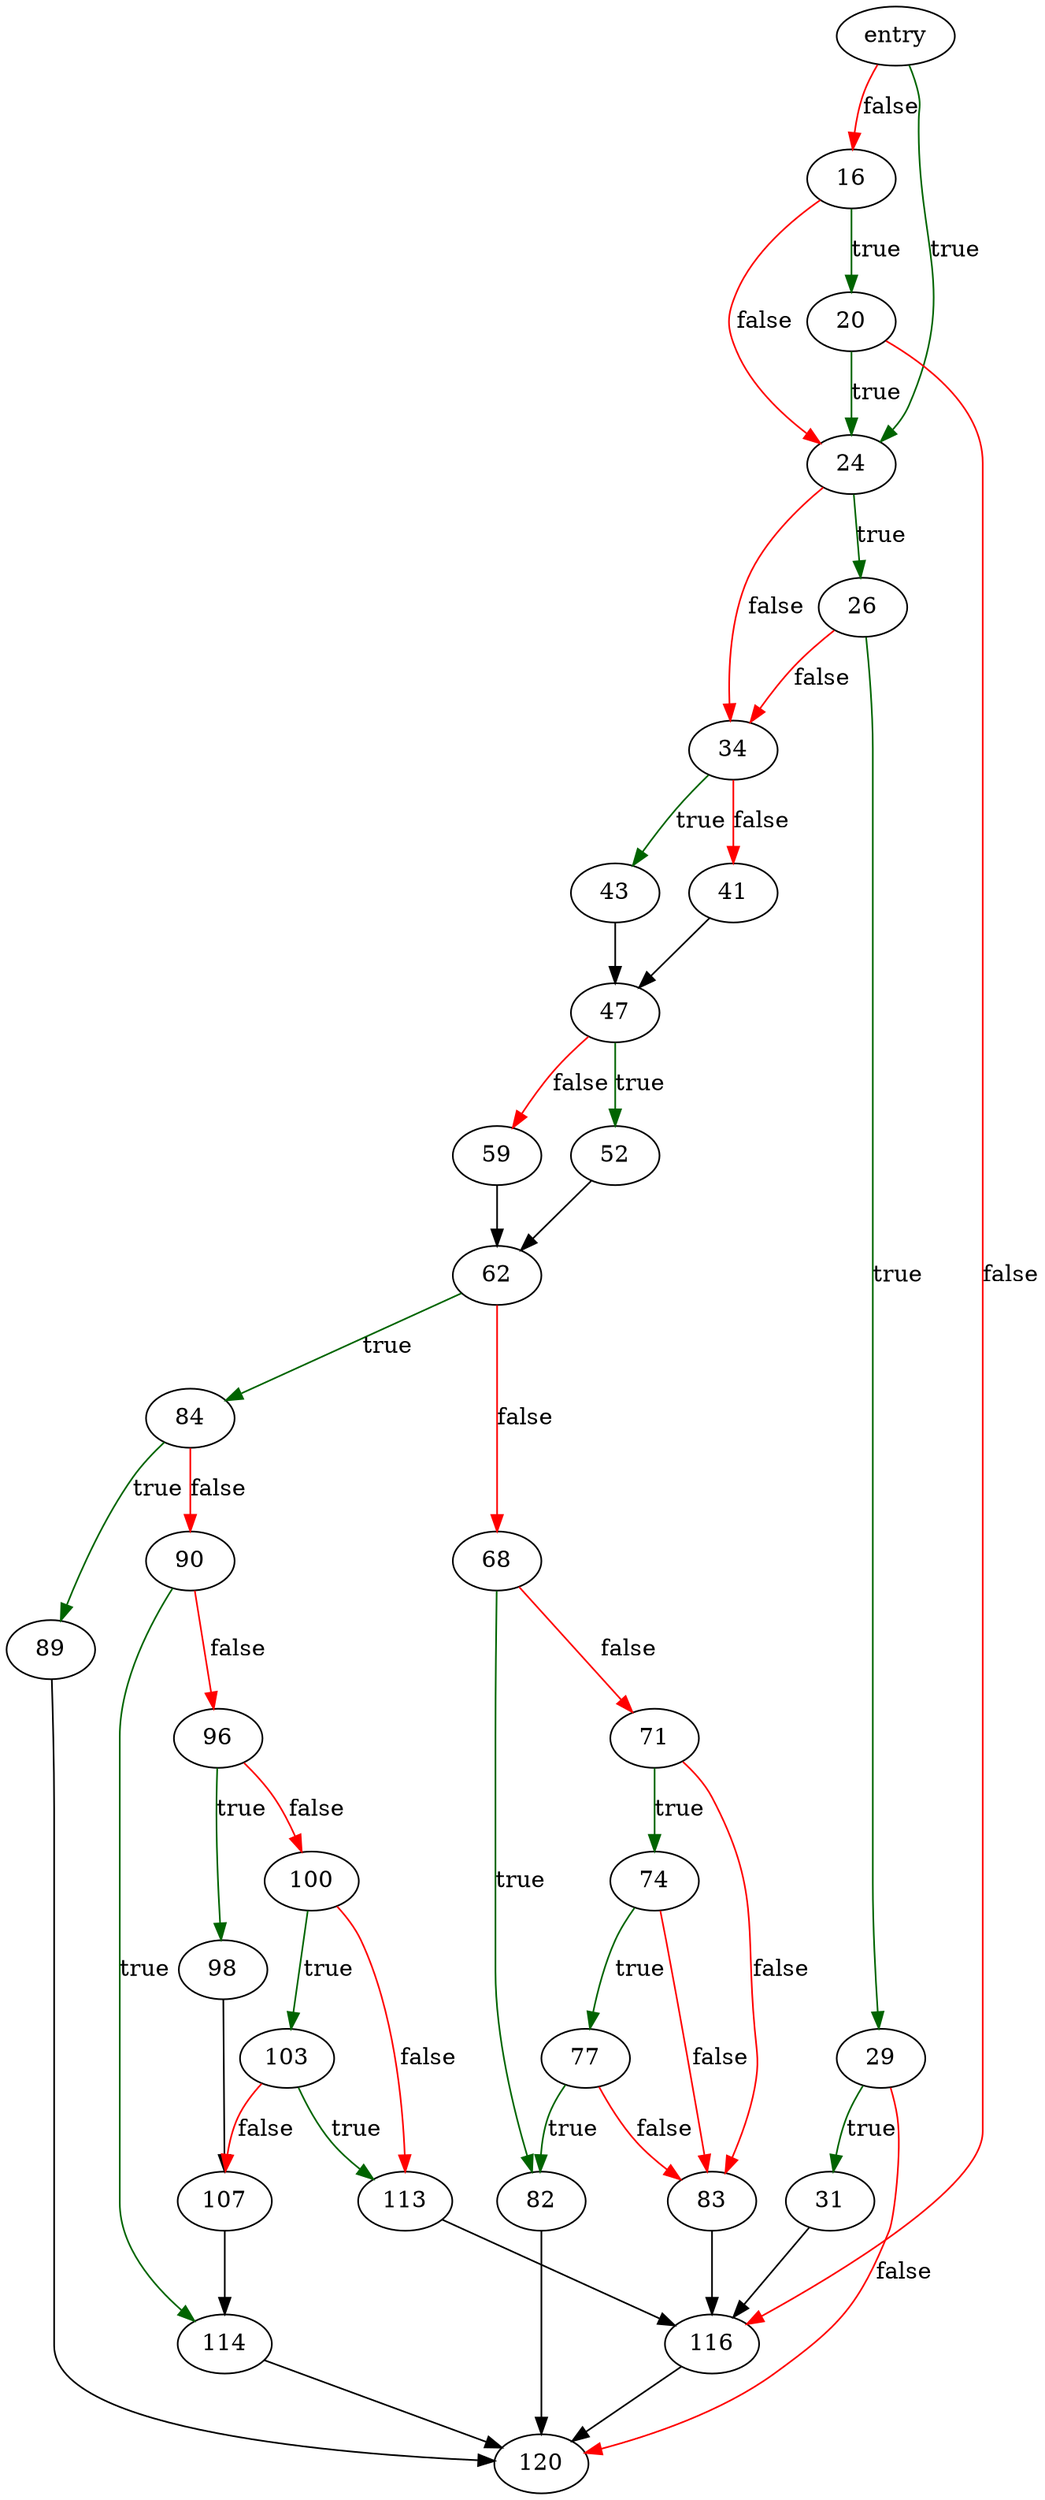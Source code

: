 digraph "make_dir_parents" {
	// Node definitions.
	10 [label=entry];
	16;
	20;
	24;
	26;
	29;
	31;
	34;
	41;
	43;
	47;
	52;
	59;
	62;
	68;
	71;
	74;
	77;
	82;
	83;
	84;
	89;
	90;
	96;
	98;
	100;
	103;
	107;
	113;
	114;
	116;
	120;

	// Edge definitions.
	10 -> 16 [
		color=red
		label=false
	];
	10 -> 24 [
		color=darkgreen
		label=true
	];
	16 -> 20 [
		color=darkgreen
		label=true
	];
	16 -> 24 [
		color=red
		label=false
	];
	20 -> 24 [
		color=darkgreen
		label=true
	];
	20 -> 116 [
		color=red
		label=false
	];
	24 -> 26 [
		color=darkgreen
		label=true
	];
	24 -> 34 [
		color=red
		label=false
	];
	26 -> 29 [
		color=darkgreen
		label=true
	];
	26 -> 34 [
		color=red
		label=false
	];
	29 -> 31 [
		color=darkgreen
		label=true
	];
	29 -> 120 [
		color=red
		label=false
	];
	31 -> 116;
	34 -> 41 [
		color=red
		label=false
	];
	34 -> 43 [
		color=darkgreen
		label=true
	];
	41 -> 47;
	43 -> 47;
	47 -> 52 [
		color=darkgreen
		label=true
	];
	47 -> 59 [
		color=red
		label=false
	];
	52 -> 62;
	59 -> 62;
	62 -> 68 [
		color=red
		label=false
	];
	62 -> 84 [
		color=darkgreen
		label=true
	];
	68 -> 71 [
		color=red
		label=false
	];
	68 -> 82 [
		color=darkgreen
		label=true
	];
	71 -> 74 [
		color=darkgreen
		label=true
	];
	71 -> 83 [
		color=red
		label=false
	];
	74 -> 77 [
		color=darkgreen
		label=true
	];
	74 -> 83 [
		color=red
		label=false
	];
	77 -> 82 [
		color=darkgreen
		label=true
	];
	77 -> 83 [
		color=red
		label=false
	];
	82 -> 120;
	83 -> 116;
	84 -> 89 [
		color=darkgreen
		label=true
	];
	84 -> 90 [
		color=red
		label=false
	];
	89 -> 120;
	90 -> 96 [
		color=red
		label=false
	];
	90 -> 114 [
		color=darkgreen
		label=true
	];
	96 -> 98 [
		color=darkgreen
		label=true
	];
	96 -> 100 [
		color=red
		label=false
	];
	98 -> 107;
	100 -> 103 [
		color=darkgreen
		label=true
	];
	100 -> 113 [
		color=red
		label=false
	];
	103 -> 107 [
		color=red
		label=false
	];
	103 -> 113 [
		color=darkgreen
		label=true
	];
	107 -> 114;
	113 -> 116;
	114 -> 120;
	116 -> 120;
}